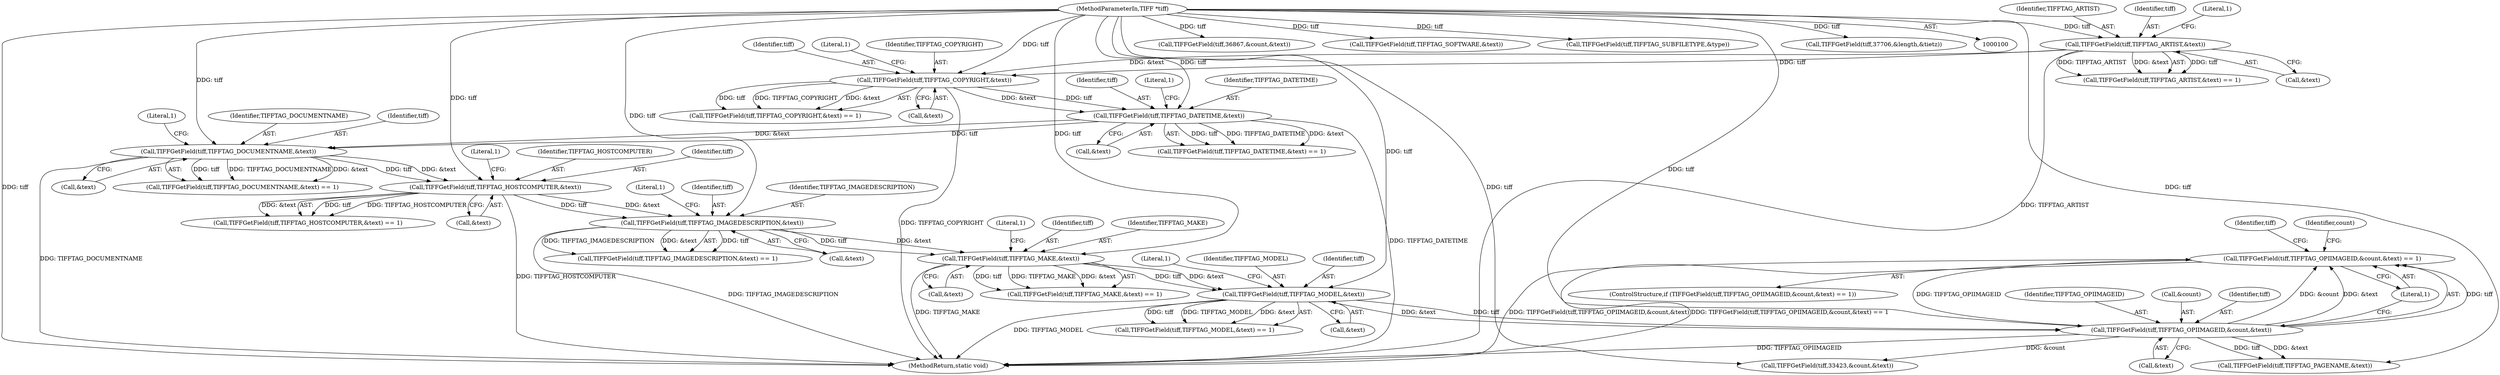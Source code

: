 digraph "1_ImageMagick_b61d35eaccc0a7ddeff8a1c3abfcd0a43ccf210b_0@del" {
"1000232" [label="(Call,TIFFGetField(tiff,TIFFTAG_OPIIMAGEID,&count,&text) == 1)"];
"1000233" [label="(Call,TIFFGetField(tiff,TIFFTAG_OPIIMAGEID,&count,&text))"];
"1000218" [label="(Call,TIFFGetField(tiff,TIFFTAG_MODEL,&text))"];
"1000203" [label="(Call,TIFFGetField(tiff,TIFFTAG_MAKE,&text))"];
"1000188" [label="(Call,TIFFGetField(tiff,TIFFTAG_IMAGEDESCRIPTION,&text))"];
"1000173" [label="(Call,TIFFGetField(tiff,TIFFTAG_HOSTCOMPUTER,&text))"];
"1000158" [label="(Call,TIFFGetField(tiff,TIFFTAG_DOCUMENTNAME,&text))"];
"1000143" [label="(Call,TIFFGetField(tiff,TIFFTAG_DATETIME,&text))"];
"1000128" [label="(Call,TIFFGetField(tiff,TIFFTAG_COPYRIGHT,&text))"];
"1000113" [label="(Call,TIFFGetField(tiff,TIFFTAG_ARTIST,&text))"];
"1000101" [label="(MethodParameterIn,TIFF *tiff)"];
"1000208" [label="(Literal,1)"];
"1000187" [label="(Call,TIFFGetField(tiff,TIFFTAG_IMAGEDESCRIPTION,&text) == 1)"];
"1000173" [label="(Call,TIFFGetField(tiff,TIFFTAG_HOSTCOMPUTER,&text))"];
"1000145" [label="(Identifier,TIFFTAG_DATETIME)"];
"1000204" [label="(Identifier,tiff)"];
"1000101" [label="(MethodParameterIn,TIFF *tiff)"];
"1000190" [label="(Identifier,TIFFTAG_IMAGEDESCRIPTION)"];
"1000193" [label="(Literal,1)"];
"1000131" [label="(Call,&text)"];
"1000112" [label="(Call,TIFFGetField(tiff,TIFFTAG_ARTIST,&text) == 1)"];
"1000176" [label="(Call,&text)"];
"1000115" [label="(Identifier,TIFFTAG_ARTIST)"];
"1000235" [label="(Identifier,TIFFTAG_OPIIMAGEID)"];
"1000163" [label="(Literal,1)"];
"1000333" [label="(Call,TIFFGetField(tiff,36867,&count,&text))"];
"1000219" [label="(Identifier,tiff)"];
"1000128" [label="(Call,TIFFGetField(tiff,TIFFTAG_COPYRIGHT,&text))"];
"1000218" [label="(Call,TIFFGetField(tiff,TIFFTAG_MODEL,&text))"];
"1000298" [label="(Call,TIFFGetField(tiff,33423,&count,&text))"];
"1000268" [label="(Call,TIFFGetField(tiff,TIFFTAG_PAGENAME,&text))"];
"1000202" [label="(Call,TIFFGetField(tiff,TIFFTAG_MAKE,&text) == 1)"];
"1000130" [label="(Identifier,TIFFTAG_COPYRIGHT)"];
"1000129" [label="(Identifier,tiff)"];
"1000172" [label="(Call,TIFFGetField(tiff,TIFFTAG_HOSTCOMPUTER,&text) == 1)"];
"1000436" [label="(MethodReturn,static void)"];
"1000205" [label="(Identifier,TIFFTAG_MAKE)"];
"1000283" [label="(Call,TIFFGetField(tiff,TIFFTAG_SOFTWARE,&text))"];
"1000223" [label="(Literal,1)"];
"1000231" [label="(ControlStructure,if (TIFFGetField(tiff,TIFFTAG_OPIIMAGEID,&count,&text) == 1))"];
"1000191" [label="(Call,&text)"];
"1000189" [label="(Identifier,tiff)"];
"1000175" [label="(Identifier,TIFFTAG_HOSTCOMPUTER)"];
"1000144" [label="(Identifier,tiff)"];
"1000114" [label="(Identifier,tiff)"];
"1000160" [label="(Identifier,TIFFTAG_DOCUMENTNAME)"];
"1000161" [label="(Call,&text)"];
"1000240" [label="(Literal,1)"];
"1000188" [label="(Call,TIFFGetField(tiff,TIFFTAG_IMAGEDESCRIPTION,&text))"];
"1000232" [label="(Call,TIFFGetField(tiff,TIFFTAG_OPIIMAGEID,&count,&text) == 1)"];
"1000116" [label="(Call,&text)"];
"1000203" [label="(Call,TIFFGetField(tiff,TIFFTAG_MAKE,&text))"];
"1000217" [label="(Call,TIFFGetField(tiff,TIFFTAG_MODEL,&text) == 1)"];
"1000236" [label="(Call,&count)"];
"1000238" [label="(Call,&text)"];
"1000142" [label="(Call,TIFFGetField(tiff,TIFFTAG_DATETIME,&text) == 1)"];
"1000368" [label="(Call,TIFFGetField(tiff,TIFFTAG_SUBFILETYPE,&type))"];
"1000269" [label="(Identifier,tiff)"];
"1000133" [label="(Literal,1)"];
"1000411" [label="(Call,TIFFGetField(tiff,37706,&length,&tietz))"];
"1000118" [label="(Literal,1)"];
"1000244" [label="(Identifier,count)"];
"1000127" [label="(Call,TIFFGetField(tiff,TIFFTAG_COPYRIGHT,&text) == 1)"];
"1000148" [label="(Literal,1)"];
"1000221" [label="(Call,&text)"];
"1000206" [label="(Call,&text)"];
"1000113" [label="(Call,TIFFGetField(tiff,TIFFTAG_ARTIST,&text))"];
"1000159" [label="(Identifier,tiff)"];
"1000146" [label="(Call,&text)"];
"1000157" [label="(Call,TIFFGetField(tiff,TIFFTAG_DOCUMENTNAME,&text) == 1)"];
"1000174" [label="(Identifier,tiff)"];
"1000158" [label="(Call,TIFFGetField(tiff,TIFFTAG_DOCUMENTNAME,&text))"];
"1000143" [label="(Call,TIFFGetField(tiff,TIFFTAG_DATETIME,&text))"];
"1000178" [label="(Literal,1)"];
"1000233" [label="(Call,TIFFGetField(tiff,TIFFTAG_OPIIMAGEID,&count,&text))"];
"1000220" [label="(Identifier,TIFFTAG_MODEL)"];
"1000234" [label="(Identifier,tiff)"];
"1000232" -> "1000231"  [label="AST: "];
"1000232" -> "1000240"  [label="CFG: "];
"1000233" -> "1000232"  [label="AST: "];
"1000240" -> "1000232"  [label="AST: "];
"1000244" -> "1000232"  [label="CFG: "];
"1000269" -> "1000232"  [label="CFG: "];
"1000232" -> "1000436"  [label="DDG: TIFFGetField(tiff,TIFFTAG_OPIIMAGEID,&count,&text)"];
"1000232" -> "1000436"  [label="DDG: TIFFGetField(tiff,TIFFTAG_OPIIMAGEID,&count,&text) == 1"];
"1000233" -> "1000232"  [label="DDG: tiff"];
"1000233" -> "1000232"  [label="DDG: TIFFTAG_OPIIMAGEID"];
"1000233" -> "1000232"  [label="DDG: &count"];
"1000233" -> "1000232"  [label="DDG: &text"];
"1000233" -> "1000238"  [label="CFG: "];
"1000234" -> "1000233"  [label="AST: "];
"1000235" -> "1000233"  [label="AST: "];
"1000236" -> "1000233"  [label="AST: "];
"1000238" -> "1000233"  [label="AST: "];
"1000240" -> "1000233"  [label="CFG: "];
"1000233" -> "1000436"  [label="DDG: TIFFTAG_OPIIMAGEID"];
"1000218" -> "1000233"  [label="DDG: tiff"];
"1000218" -> "1000233"  [label="DDG: &text"];
"1000101" -> "1000233"  [label="DDG: tiff"];
"1000233" -> "1000268"  [label="DDG: tiff"];
"1000233" -> "1000268"  [label="DDG: &text"];
"1000233" -> "1000298"  [label="DDG: &count"];
"1000218" -> "1000217"  [label="AST: "];
"1000218" -> "1000221"  [label="CFG: "];
"1000219" -> "1000218"  [label="AST: "];
"1000220" -> "1000218"  [label="AST: "];
"1000221" -> "1000218"  [label="AST: "];
"1000223" -> "1000218"  [label="CFG: "];
"1000218" -> "1000436"  [label="DDG: TIFFTAG_MODEL"];
"1000218" -> "1000217"  [label="DDG: tiff"];
"1000218" -> "1000217"  [label="DDG: TIFFTAG_MODEL"];
"1000218" -> "1000217"  [label="DDG: &text"];
"1000203" -> "1000218"  [label="DDG: tiff"];
"1000203" -> "1000218"  [label="DDG: &text"];
"1000101" -> "1000218"  [label="DDG: tiff"];
"1000203" -> "1000202"  [label="AST: "];
"1000203" -> "1000206"  [label="CFG: "];
"1000204" -> "1000203"  [label="AST: "];
"1000205" -> "1000203"  [label="AST: "];
"1000206" -> "1000203"  [label="AST: "];
"1000208" -> "1000203"  [label="CFG: "];
"1000203" -> "1000436"  [label="DDG: TIFFTAG_MAKE"];
"1000203" -> "1000202"  [label="DDG: tiff"];
"1000203" -> "1000202"  [label="DDG: TIFFTAG_MAKE"];
"1000203" -> "1000202"  [label="DDG: &text"];
"1000188" -> "1000203"  [label="DDG: tiff"];
"1000188" -> "1000203"  [label="DDG: &text"];
"1000101" -> "1000203"  [label="DDG: tiff"];
"1000188" -> "1000187"  [label="AST: "];
"1000188" -> "1000191"  [label="CFG: "];
"1000189" -> "1000188"  [label="AST: "];
"1000190" -> "1000188"  [label="AST: "];
"1000191" -> "1000188"  [label="AST: "];
"1000193" -> "1000188"  [label="CFG: "];
"1000188" -> "1000436"  [label="DDG: TIFFTAG_IMAGEDESCRIPTION"];
"1000188" -> "1000187"  [label="DDG: tiff"];
"1000188" -> "1000187"  [label="DDG: TIFFTAG_IMAGEDESCRIPTION"];
"1000188" -> "1000187"  [label="DDG: &text"];
"1000173" -> "1000188"  [label="DDG: tiff"];
"1000173" -> "1000188"  [label="DDG: &text"];
"1000101" -> "1000188"  [label="DDG: tiff"];
"1000173" -> "1000172"  [label="AST: "];
"1000173" -> "1000176"  [label="CFG: "];
"1000174" -> "1000173"  [label="AST: "];
"1000175" -> "1000173"  [label="AST: "];
"1000176" -> "1000173"  [label="AST: "];
"1000178" -> "1000173"  [label="CFG: "];
"1000173" -> "1000436"  [label="DDG: TIFFTAG_HOSTCOMPUTER"];
"1000173" -> "1000172"  [label="DDG: tiff"];
"1000173" -> "1000172"  [label="DDG: TIFFTAG_HOSTCOMPUTER"];
"1000173" -> "1000172"  [label="DDG: &text"];
"1000158" -> "1000173"  [label="DDG: tiff"];
"1000158" -> "1000173"  [label="DDG: &text"];
"1000101" -> "1000173"  [label="DDG: tiff"];
"1000158" -> "1000157"  [label="AST: "];
"1000158" -> "1000161"  [label="CFG: "];
"1000159" -> "1000158"  [label="AST: "];
"1000160" -> "1000158"  [label="AST: "];
"1000161" -> "1000158"  [label="AST: "];
"1000163" -> "1000158"  [label="CFG: "];
"1000158" -> "1000436"  [label="DDG: TIFFTAG_DOCUMENTNAME"];
"1000158" -> "1000157"  [label="DDG: tiff"];
"1000158" -> "1000157"  [label="DDG: TIFFTAG_DOCUMENTNAME"];
"1000158" -> "1000157"  [label="DDG: &text"];
"1000143" -> "1000158"  [label="DDG: tiff"];
"1000143" -> "1000158"  [label="DDG: &text"];
"1000101" -> "1000158"  [label="DDG: tiff"];
"1000143" -> "1000142"  [label="AST: "];
"1000143" -> "1000146"  [label="CFG: "];
"1000144" -> "1000143"  [label="AST: "];
"1000145" -> "1000143"  [label="AST: "];
"1000146" -> "1000143"  [label="AST: "];
"1000148" -> "1000143"  [label="CFG: "];
"1000143" -> "1000436"  [label="DDG: TIFFTAG_DATETIME"];
"1000143" -> "1000142"  [label="DDG: tiff"];
"1000143" -> "1000142"  [label="DDG: TIFFTAG_DATETIME"];
"1000143" -> "1000142"  [label="DDG: &text"];
"1000128" -> "1000143"  [label="DDG: tiff"];
"1000128" -> "1000143"  [label="DDG: &text"];
"1000101" -> "1000143"  [label="DDG: tiff"];
"1000128" -> "1000127"  [label="AST: "];
"1000128" -> "1000131"  [label="CFG: "];
"1000129" -> "1000128"  [label="AST: "];
"1000130" -> "1000128"  [label="AST: "];
"1000131" -> "1000128"  [label="AST: "];
"1000133" -> "1000128"  [label="CFG: "];
"1000128" -> "1000436"  [label="DDG: TIFFTAG_COPYRIGHT"];
"1000128" -> "1000127"  [label="DDG: tiff"];
"1000128" -> "1000127"  [label="DDG: TIFFTAG_COPYRIGHT"];
"1000128" -> "1000127"  [label="DDG: &text"];
"1000113" -> "1000128"  [label="DDG: tiff"];
"1000113" -> "1000128"  [label="DDG: &text"];
"1000101" -> "1000128"  [label="DDG: tiff"];
"1000113" -> "1000112"  [label="AST: "];
"1000113" -> "1000116"  [label="CFG: "];
"1000114" -> "1000113"  [label="AST: "];
"1000115" -> "1000113"  [label="AST: "];
"1000116" -> "1000113"  [label="AST: "];
"1000118" -> "1000113"  [label="CFG: "];
"1000113" -> "1000436"  [label="DDG: TIFFTAG_ARTIST"];
"1000113" -> "1000112"  [label="DDG: tiff"];
"1000113" -> "1000112"  [label="DDG: TIFFTAG_ARTIST"];
"1000113" -> "1000112"  [label="DDG: &text"];
"1000101" -> "1000113"  [label="DDG: tiff"];
"1000101" -> "1000100"  [label="AST: "];
"1000101" -> "1000436"  [label="DDG: tiff"];
"1000101" -> "1000268"  [label="DDG: tiff"];
"1000101" -> "1000283"  [label="DDG: tiff"];
"1000101" -> "1000298"  [label="DDG: tiff"];
"1000101" -> "1000333"  [label="DDG: tiff"];
"1000101" -> "1000368"  [label="DDG: tiff"];
"1000101" -> "1000411"  [label="DDG: tiff"];
}
